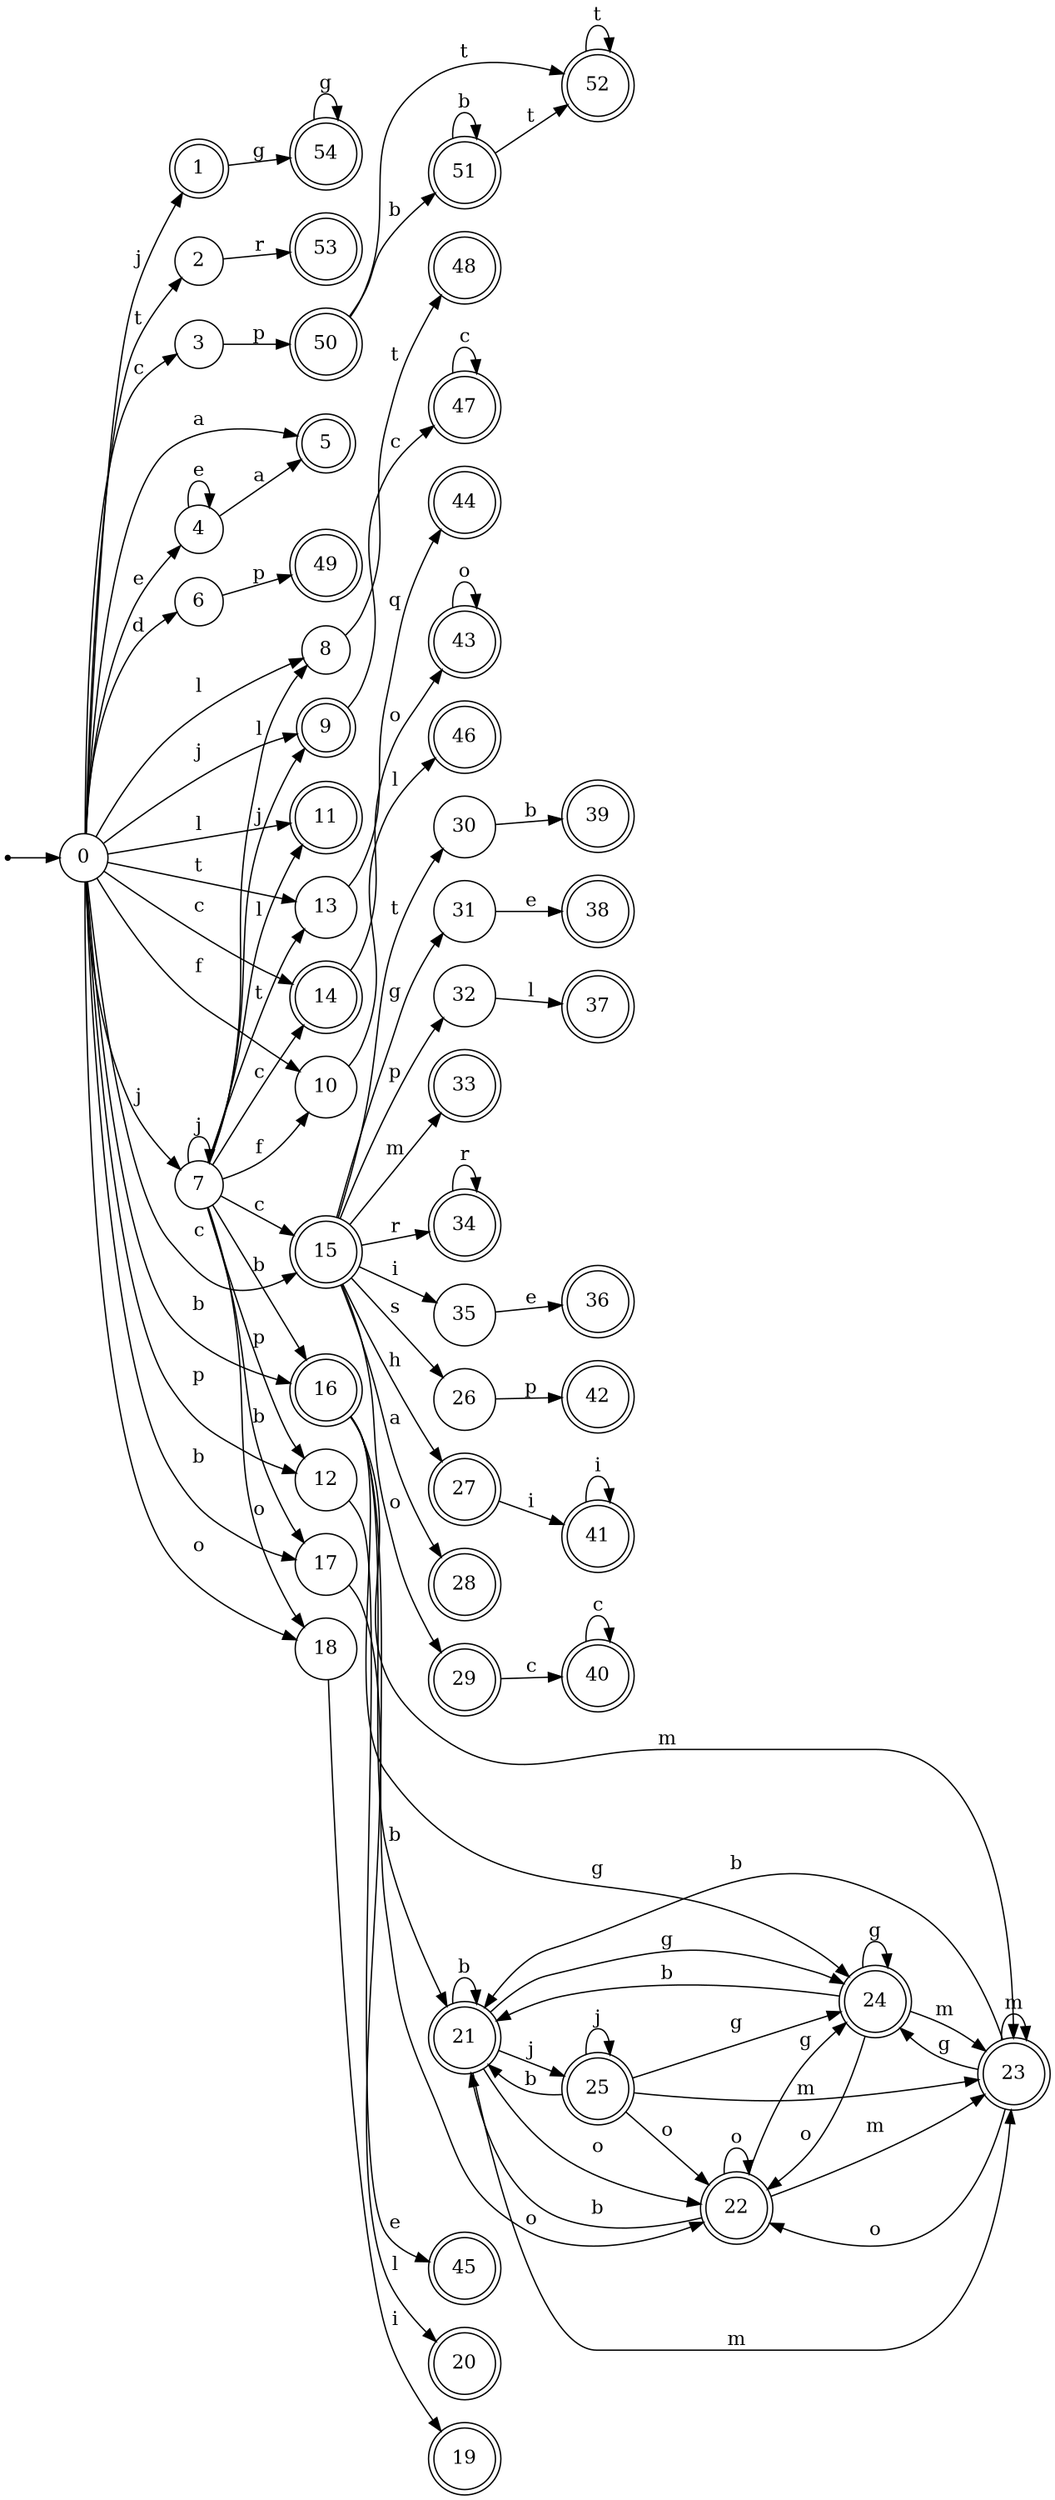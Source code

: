 digraph finite_state_machine {
rankdir=LR;
size="20,20";
node [shape = point]; "dummy0"
node [shape = circle]; "0";
"dummy0" -> "0";
node [shape = doublecircle]; "1";node [shape = circle]; "2";
node [shape = circle]; "3";
node [shape = circle]; "4";
node [shape = doublecircle]; "5";node [shape = circle]; "6";
node [shape = circle]; "7";
node [shape = circle]; "8";
node [shape = doublecircle]; "9";node [shape = circle]; "10";
node [shape = doublecircle]; "11";node [shape = circle]; "12";
node [shape = circle]; "13";
node [shape = doublecircle]; "14";node [shape = doublecircle]; "15";node [shape = doublecircle]; "16";node [shape = circle]; "17";
node [shape = circle]; "18";
node [shape = doublecircle]; "19";node [shape = doublecircle]; "20";node [shape = doublecircle]; "21";node [shape = doublecircle]; "22";node [shape = doublecircle]; "23";node [shape = doublecircle]; "24";node [shape = doublecircle]; "25";node [shape = circle]; "26";
node [shape = doublecircle]; "27";node [shape = doublecircle]; "28";node [shape = doublecircle]; "29";node [shape = circle]; "30";
node [shape = circle]; "31";
node [shape = circle]; "32";
node [shape = doublecircle]; "33";node [shape = doublecircle]; "34";node [shape = circle]; "35";
node [shape = doublecircle]; "36";node [shape = doublecircle]; "37";node [shape = doublecircle]; "38";node [shape = doublecircle]; "39";node [shape = doublecircle]; "40";node [shape = doublecircle]; "41";node [shape = doublecircle]; "42";node [shape = doublecircle]; "43";node [shape = doublecircle]; "44";node [shape = doublecircle]; "45";node [shape = doublecircle]; "46";node [shape = doublecircle]; "47";node [shape = doublecircle]; "48";node [shape = doublecircle]; "49";node [shape = doublecircle]; "50";node [shape = doublecircle]; "51";node [shape = doublecircle]; "52";node [shape = doublecircle]; "53";node [shape = doublecircle]; "54";"0" -> "1" [label = "j"];
 "0" -> "9" [label = "j"];
 "0" -> "7" [label = "j"];
 "0" -> "2" [label = "t"];
 "0" -> "13" [label = "t"];
 "0" -> "3" [label = "c"];
 "0" -> "14" [label = "c"];
 "0" -> "15" [label = "c"];
 "0" -> "4" [label = "e"];
 "0" -> "5" [label = "a"];
 "0" -> "6" [label = "d"];
 "0" -> "8" [label = "l"];
 "0" -> "11" [label = "l"];
 "0" -> "10" [label = "f"];
 "0" -> "12" [label = "p"];
 "0" -> "16" [label = "b"];
 "0" -> "17" [label = "b"];
 "0" -> "18" [label = "o"];
 "18" -> "19" [label = "i"];
 "17" -> "20" [label = "l"];
 "16" -> "21" [label = "b"];
 "16" -> "22" [label = "o"];
 "16" -> "23" [label = "m"];
 "16" -> "24" [label = "g"];
 "24" -> "24" [label = "g"];
 "24" -> "21" [label = "b"];
 "24" -> "22" [label = "o"];
 "24" -> "23" [label = "m"];
 "23" -> "23" [label = "m"];
 "23" -> "22" [label = "o"];
 "23" -> "21" [label = "b"];
 "23" -> "24" [label = "g"];
 "22" -> "22" [label = "o"];
 "22" -> "23" [label = "m"];
 "22" -> "21" [label = "b"];
 "22" -> "24" [label = "g"];
 "21" -> "21" [label = "b"];
 "21" -> "25" [label = "j"];
 "21" -> "22" [label = "o"];
 "21" -> "23" [label = "m"];
 "21" -> "24" [label = "g"];
 "25" -> "25" [label = "j"];
 "25" -> "21" [label = "b"];
 "25" -> "22" [label = "o"];
 "25" -> "23" [label = "m"];
 "25" -> "24" [label = "g"];
 "15" -> "26" [label = "s"];
 "15" -> "27" [label = "h"];
 "15" -> "28" [label = "a"];
 "15" -> "29" [label = "o"];
 "15" -> "30" [label = "t"];
 "15" -> "31" [label = "g"];
 "15" -> "32" [label = "p"];
 "15" -> "33" [label = "m"];
 "15" -> "34" [label = "r"];
 "15" -> "35" [label = "i"];
 "35" -> "36" [label = "e"];
 "34" -> "34" [label = "r"];
 "32" -> "37" [label = "l"];
 "31" -> "38" [label = "e"];
 "30" -> "39" [label = "b"];
 "29" -> "40" [label = "c"];
 "40" -> "40" [label = "c"];
 "27" -> "41" [label = "i"];
 "41" -> "41" [label = "i"];
 "26" -> "42" [label = "p"];
 "14" -> "43" [label = "o"];
 "43" -> "43" [label = "o"];
 "13" -> "44" [label = "q"];
 "12" -> "45" [label = "e"];
 "10" -> "46" [label = "l"];
 "9" -> "47" [label = "c"];
 "47" -> "47" [label = "c"];
 "8" -> "48" [label = "t"];
 "7" -> "9" [label = "j"];
 "7" -> "7" [label = "j"];
 "7" -> "8" [label = "l"];
 "7" -> "11" [label = "l"];
 "7" -> "10" [label = "f"];
 "7" -> "12" [label = "p"];
 "7" -> "13" [label = "t"];
 "7" -> "14" [label = "c"];
 "7" -> "15" [label = "c"];
 "7" -> "16" [label = "b"];
 "7" -> "17" [label = "b"];
 "7" -> "18" [label = "o"];
 "6" -> "49" [label = "p"];
 "4" -> "4" [label = "e"];
 "4" -> "5" [label = "a"];
 "3" -> "50" [label = "p"];
 "50" -> "51" [label = "b"];
 "50" -> "52" [label = "t"];
 "52" -> "52" [label = "t"];
 "51" -> "51" [label = "b"];
 "51" -> "52" [label = "t"];
 "2" -> "53" [label = "r"];
 "1" -> "54" [label = "g"];
 "54" -> "54" [label = "g"];
 }
